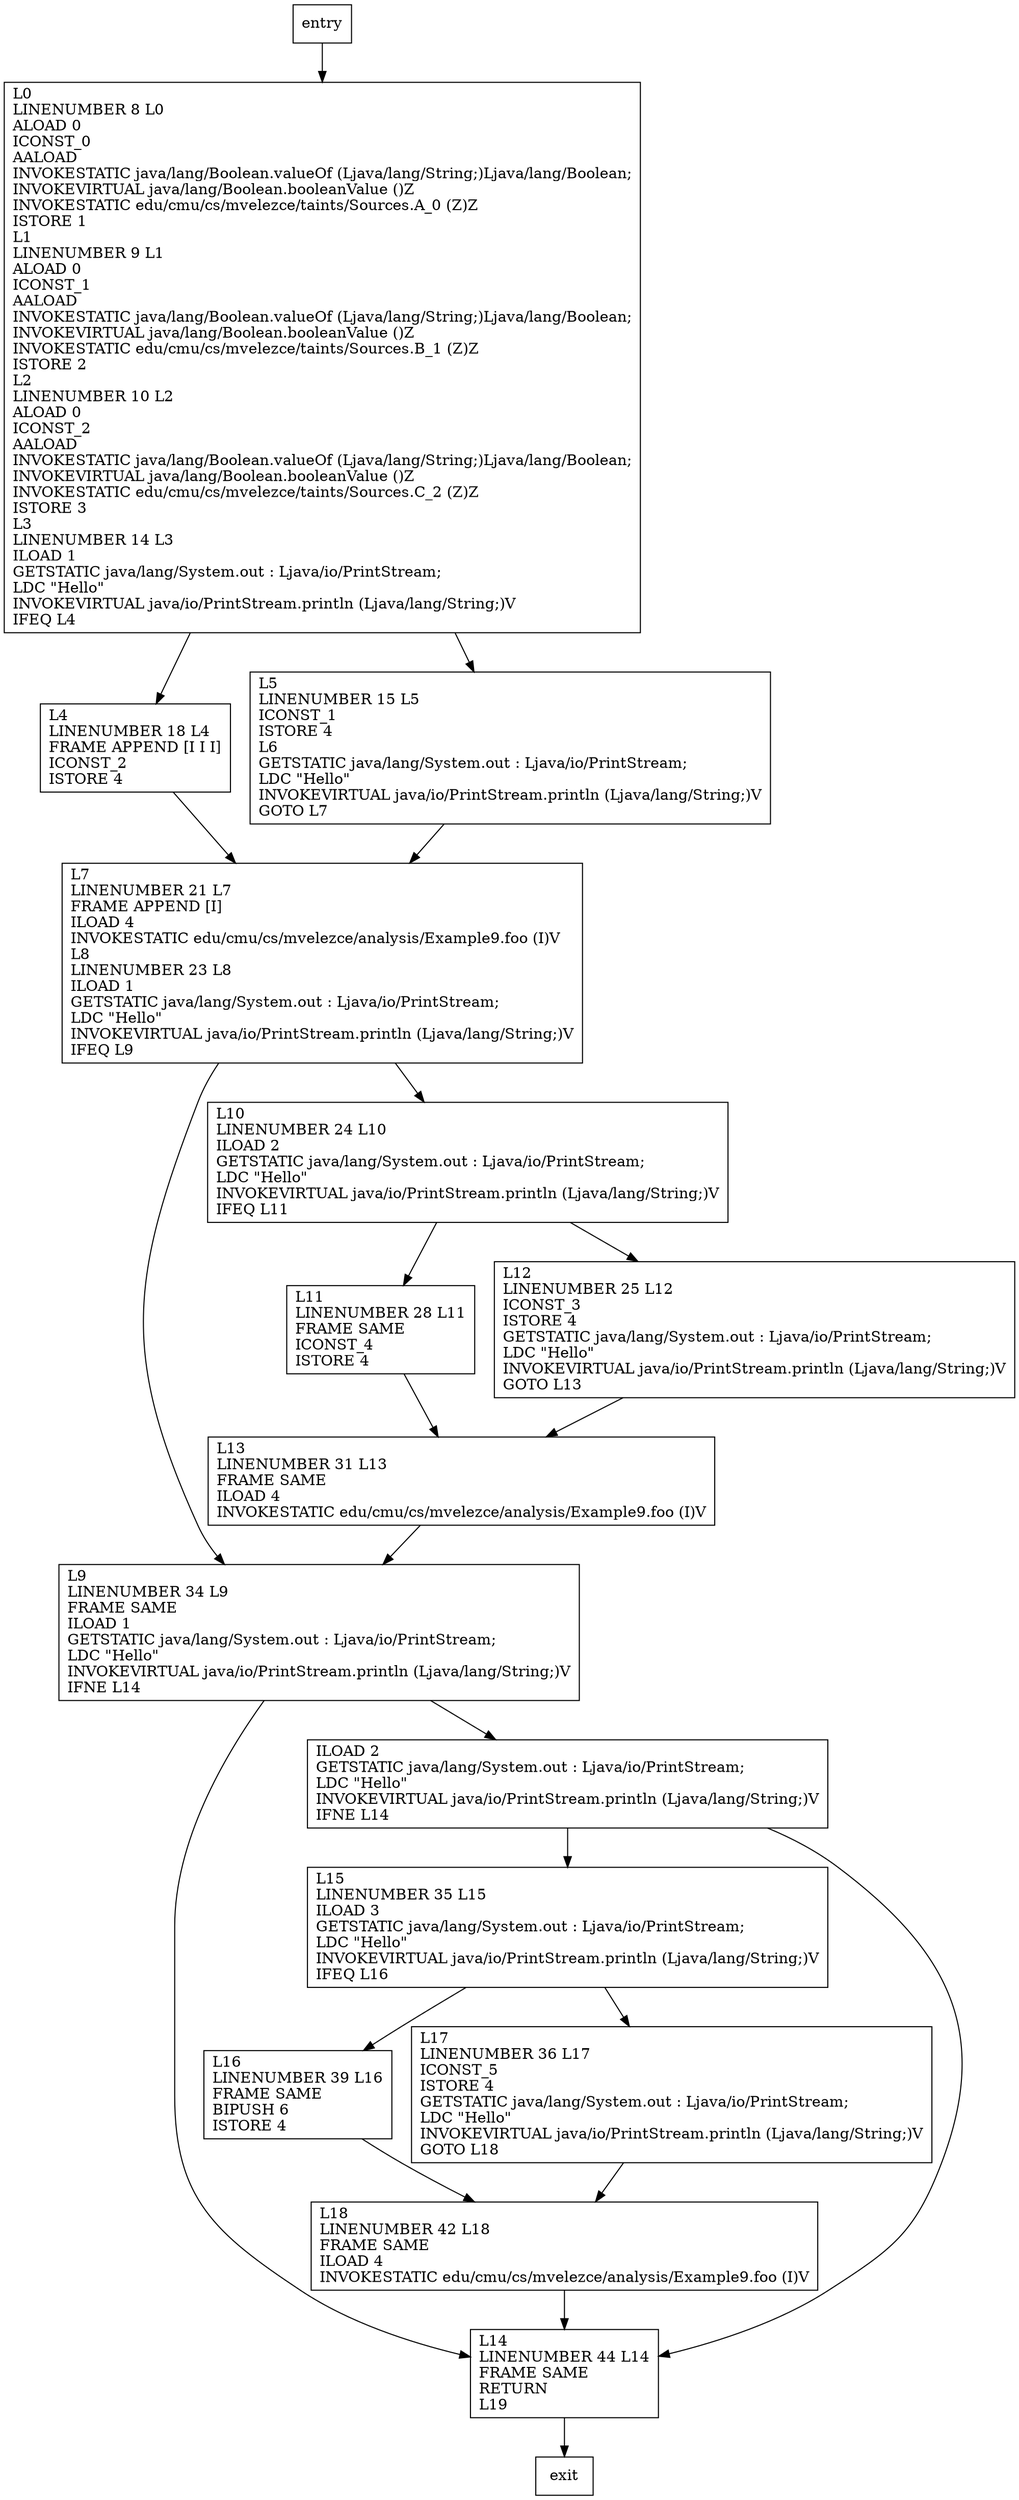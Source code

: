 digraph main {
node [shape=record];
439720255 [label="L4\lLINENUMBER 18 L4\lFRAME APPEND [I I I]\lICONST_2\lISTORE 4\l"];
253767021 [label="L16\lLINENUMBER 39 L16\lFRAME SAME\lBIPUSH 6\lISTORE 4\l"];
1661803311 [label="L18\lLINENUMBER 42 L18\lFRAME SAME\lILOAD 4\lINVOKESTATIC edu/cmu/cs/mvelezce/analysis/Example9.foo (I)V\l"];
1986676021 [label="L13\lLINENUMBER 31 L13\lFRAME SAME\lILOAD 4\lINVOKESTATIC edu/cmu/cs/mvelezce/analysis/Example9.foo (I)V\l"];
726107869 [label="L15\lLINENUMBER 35 L15\lILOAD 3\lGETSTATIC java/lang/System.out : Ljava/io/PrintStream;\lLDC \"Hello\"\lINVOKEVIRTUAL java/io/PrintStream.println (Ljava/lang/String;)V\lIFEQ L16\l"];
1245439653 [label="L9\lLINENUMBER 34 L9\lFRAME SAME\lILOAD 1\lGETSTATIC java/lang/System.out : Ljava/io/PrintStream;\lLDC \"Hello\"\lINVOKEVIRTUAL java/io/PrintStream.println (Ljava/lang/String;)V\lIFNE L14\l"];
924915581 [label="L11\lLINENUMBER 28 L11\lFRAME SAME\lICONST_4\lISTORE 4\l"];
1668385683 [label="L14\lLINENUMBER 44 L14\lFRAME SAME\lRETURN\lL19\l"];
1414934182 [label="L5\lLINENUMBER 15 L5\lICONST_1\lISTORE 4\lL6\lGETSTATIC java/lang/System.out : Ljava/io/PrintStream;\lLDC \"Hello\"\lINVOKEVIRTUAL java/io/PrintStream.println (Ljava/lang/String;)V\lGOTO L7\l"];
1527906606 [label="L7\lLINENUMBER 21 L7\lFRAME APPEND [I]\lILOAD 4\lINVOKESTATIC edu/cmu/cs/mvelezce/analysis/Example9.foo (I)V\lL8\lLINENUMBER 23 L8\lILOAD 1\lGETSTATIC java/lang/System.out : Ljava/io/PrintStream;\lLDC \"Hello\"\lINVOKEVIRTUAL java/io/PrintStream.println (Ljava/lang/String;)V\lIFEQ L9\l"];
1445222369 [label="L0\lLINENUMBER 8 L0\lALOAD 0\lICONST_0\lAALOAD\lINVOKESTATIC java/lang/Boolean.valueOf (Ljava/lang/String;)Ljava/lang/Boolean;\lINVOKEVIRTUAL java/lang/Boolean.booleanValue ()Z\lINVOKESTATIC edu/cmu/cs/mvelezce/taints/Sources.A_0 (Z)Z\lISTORE 1\lL1\lLINENUMBER 9 L1\lALOAD 0\lICONST_1\lAALOAD\lINVOKESTATIC java/lang/Boolean.valueOf (Ljava/lang/String;)Ljava/lang/Boolean;\lINVOKEVIRTUAL java/lang/Boolean.booleanValue ()Z\lINVOKESTATIC edu/cmu/cs/mvelezce/taints/Sources.B_1 (Z)Z\lISTORE 2\lL2\lLINENUMBER 10 L2\lALOAD 0\lICONST_2\lAALOAD\lINVOKESTATIC java/lang/Boolean.valueOf (Ljava/lang/String;)Ljava/lang/Boolean;\lINVOKEVIRTUAL java/lang/Boolean.booleanValue ()Z\lINVOKESTATIC edu/cmu/cs/mvelezce/taints/Sources.C_2 (Z)Z\lISTORE 3\lL3\lLINENUMBER 14 L3\lILOAD 1\lGETSTATIC java/lang/System.out : Ljava/io/PrintStream;\lLDC \"Hello\"\lINVOKEVIRTUAL java/io/PrintStream.println (Ljava/lang/String;)V\lIFEQ L4\l"];
796774130 [label="L10\lLINENUMBER 24 L10\lILOAD 2\lGETSTATIC java/lang/System.out : Ljava/io/PrintStream;\lLDC \"Hello\"\lINVOKEVIRTUAL java/io/PrintStream.println (Ljava/lang/String;)V\lIFEQ L11\l"];
350413251 [label="ILOAD 2\lGETSTATIC java/lang/System.out : Ljava/io/PrintStream;\lLDC \"Hello\"\lINVOKEVIRTUAL java/io/PrintStream.println (Ljava/lang/String;)V\lIFNE L14\l"];
1625428489 [label="L17\lLINENUMBER 36 L17\lICONST_5\lISTORE 4\lGETSTATIC java/lang/System.out : Ljava/io/PrintStream;\lLDC \"Hello\"\lINVOKEVIRTUAL java/io/PrintStream.println (Ljava/lang/String;)V\lGOTO L18\l"];
2096194236 [label="L12\lLINENUMBER 25 L12\lICONST_3\lISTORE 4\lGETSTATIC java/lang/System.out : Ljava/io/PrintStream;\lLDC \"Hello\"\lINVOKEVIRTUAL java/io/PrintStream.println (Ljava/lang/String;)V\lGOTO L13\l"];
entry;
exit;
439720255 -> 1527906606;
253767021 -> 1661803311;
1661803311 -> 1668385683;
1986676021 -> 1245439653;
726107869 -> 253767021;
726107869 -> 1625428489;
1245439653 -> 1668385683;
1245439653 -> 350413251;
924915581 -> 1986676021;
1668385683 -> exit;
1414934182 -> 1527906606;
1527906606 -> 1245439653;
1527906606 -> 796774130;
1445222369 -> 439720255;
1445222369 -> 1414934182;
796774130 -> 924915581;
796774130 -> 2096194236;
entry -> 1445222369;
350413251 -> 726107869;
350413251 -> 1668385683;
1625428489 -> 1661803311;
2096194236 -> 1986676021;
}

